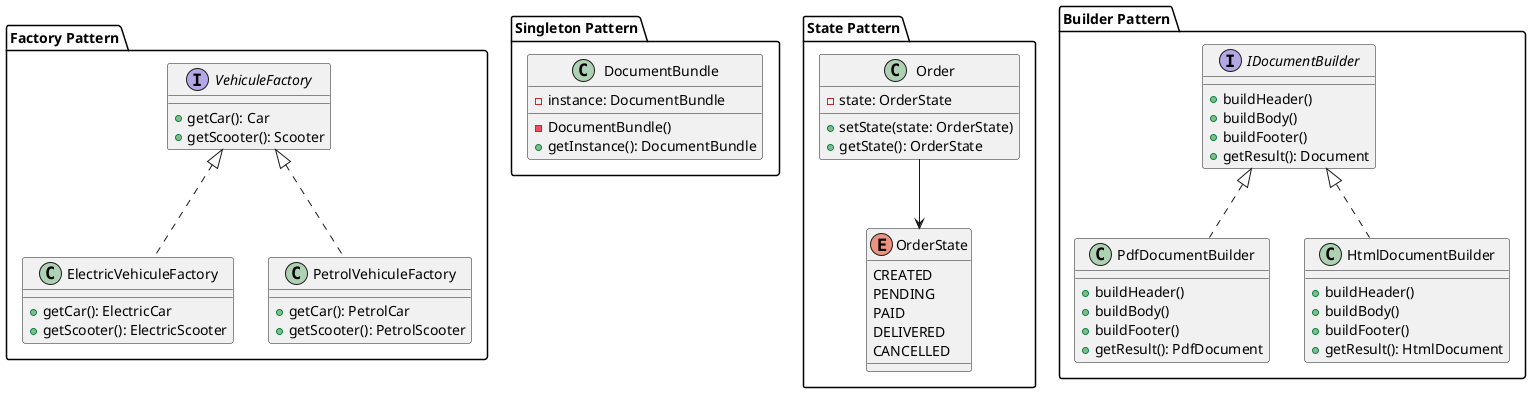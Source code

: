 @startuml Driver Cart - Design Patterns

' Factory Pattern
package "Factory Pattern" {
  interface "VehiculeFactory" {
    +getCar(): Car
    +getScooter(): Scooter
  }
  
  class "ElectricVehiculeFactory" {
    +getCar(): ElectricCar
    +getScooter(): ElectricScooter
  }
  
  class "PetrolVehiculeFactory" {
    +getCar(): PetrolCar
    +getScooter(): PetrolScooter
  }
  
  VehiculeFactory <|.. ElectricVehiculeFactory
  VehiculeFactory <|.. PetrolVehiculeFactory
}

' Singleton Pattern
package "Singleton Pattern" {
  class "DocumentBundle" {
    -instance: DocumentBundle
    -DocumentBundle()
    +getInstance(): DocumentBundle
  }
}

' State Pattern
package "State Pattern" {
  enum "OrderState" {
    CREATED
    PENDING
    PAID
    DELIVERED
    CANCELLED
  }
  
  class "Order" {
    -state: OrderState
    +setState(state: OrderState)
    +getState(): OrderState
  }
  
  Order --> OrderState
}

' Builder Pattern
package "Builder Pattern" {
  interface "IDocumentBuilder" {
    +buildHeader()
    +buildBody()
    +buildFooter()
    +getResult(): Document
  }
  
  class "PdfDocumentBuilder" {
    +buildHeader()
    +buildBody()
    +buildFooter()
    +getResult(): PdfDocument
  }
  
  class "HtmlDocumentBuilder" {
    +buildHeader()
    +buildBody()
    +buildFooter()
    +getResult(): HtmlDocument
  }
  
  IDocumentBuilder <|.. PdfDocumentBuilder
  IDocumentBuilder <|.. HtmlDocumentBuilder
}

@enduml

